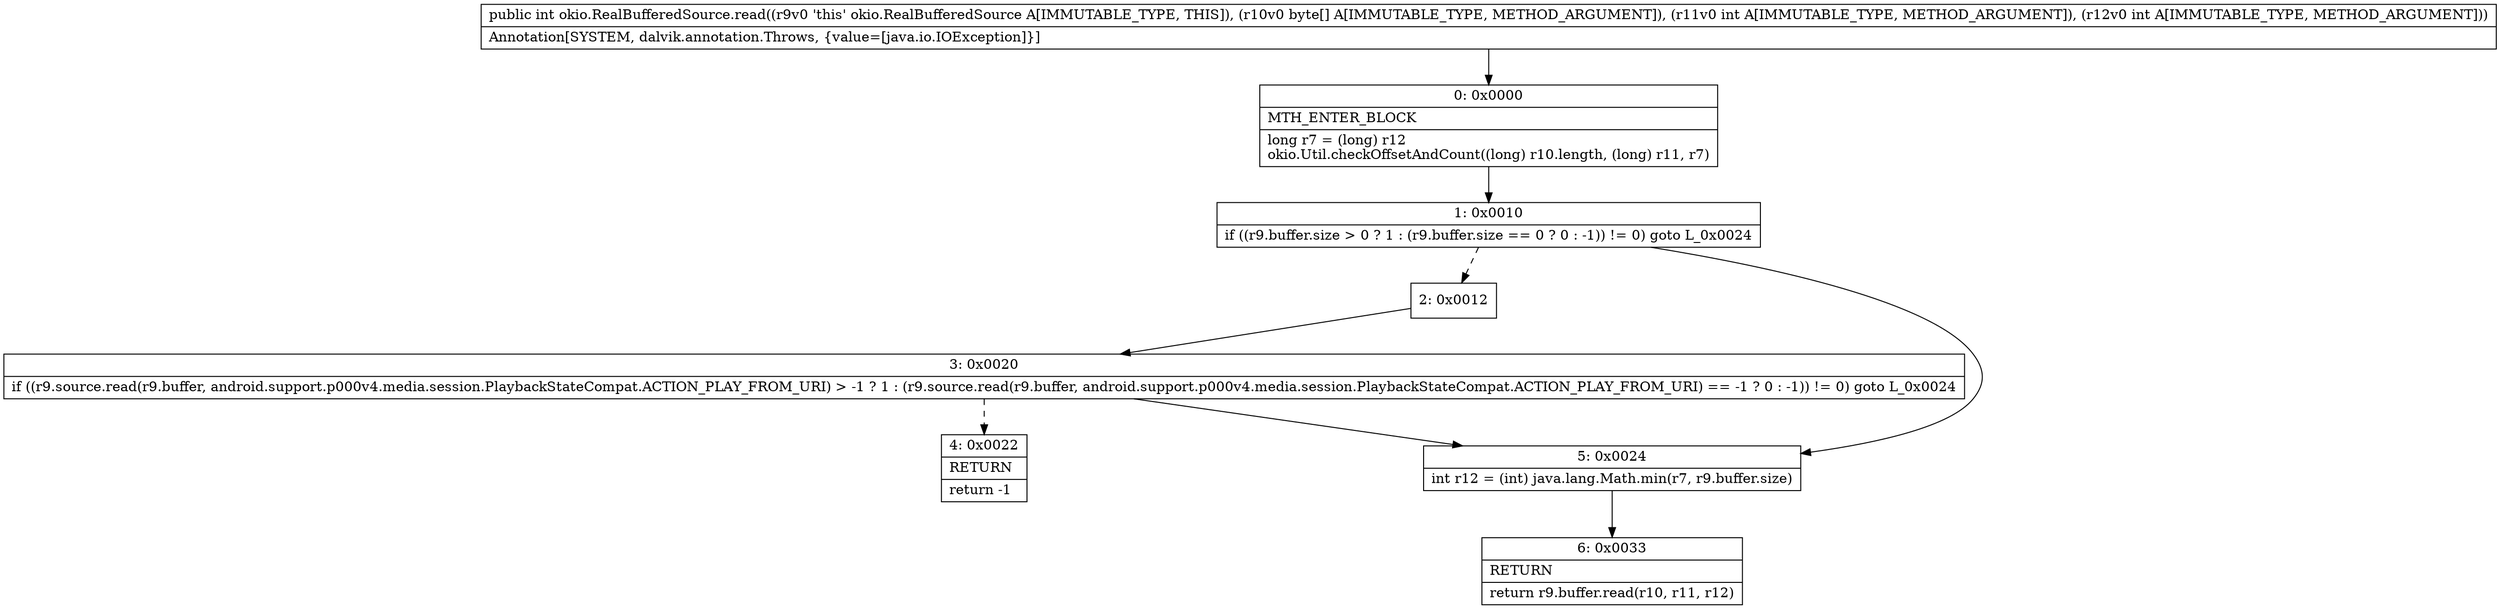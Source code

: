 digraph "CFG forokio.RealBufferedSource.read([BII)I" {
Node_0 [shape=record,label="{0\:\ 0x0000|MTH_ENTER_BLOCK\l|long r7 = (long) r12\lokio.Util.checkOffsetAndCount((long) r10.length, (long) r11, r7)\l}"];
Node_1 [shape=record,label="{1\:\ 0x0010|if ((r9.buffer.size \> 0 ? 1 : (r9.buffer.size == 0 ? 0 : \-1)) != 0) goto L_0x0024\l}"];
Node_2 [shape=record,label="{2\:\ 0x0012}"];
Node_3 [shape=record,label="{3\:\ 0x0020|if ((r9.source.read(r9.buffer, android.support.p000v4.media.session.PlaybackStateCompat.ACTION_PLAY_FROM_URI) \> \-1 ? 1 : (r9.source.read(r9.buffer, android.support.p000v4.media.session.PlaybackStateCompat.ACTION_PLAY_FROM_URI) == \-1 ? 0 : \-1)) != 0) goto L_0x0024\l}"];
Node_4 [shape=record,label="{4\:\ 0x0022|RETURN\l|return \-1\l}"];
Node_5 [shape=record,label="{5\:\ 0x0024|int r12 = (int) java.lang.Math.min(r7, r9.buffer.size)\l}"];
Node_6 [shape=record,label="{6\:\ 0x0033|RETURN\l|return r9.buffer.read(r10, r11, r12)\l}"];
MethodNode[shape=record,label="{public int okio.RealBufferedSource.read((r9v0 'this' okio.RealBufferedSource A[IMMUTABLE_TYPE, THIS]), (r10v0 byte[] A[IMMUTABLE_TYPE, METHOD_ARGUMENT]), (r11v0 int A[IMMUTABLE_TYPE, METHOD_ARGUMENT]), (r12v0 int A[IMMUTABLE_TYPE, METHOD_ARGUMENT]))  | Annotation[SYSTEM, dalvik.annotation.Throws, \{value=[java.io.IOException]\}]\l}"];
MethodNode -> Node_0;
Node_0 -> Node_1;
Node_1 -> Node_2[style=dashed];
Node_1 -> Node_5;
Node_2 -> Node_3;
Node_3 -> Node_4[style=dashed];
Node_3 -> Node_5;
Node_5 -> Node_6;
}

